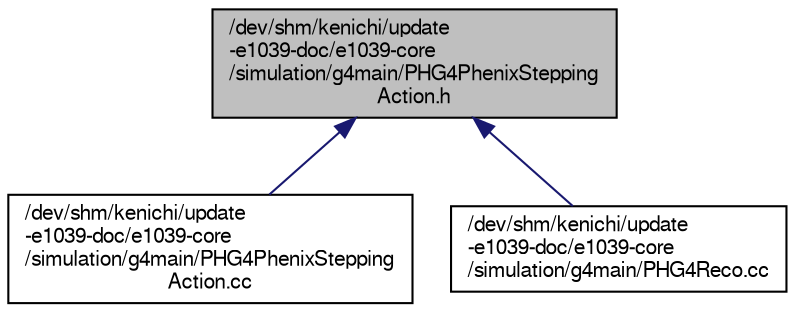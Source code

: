 digraph "/dev/shm/kenichi/update-e1039-doc/e1039-core/simulation/g4main/PHG4PhenixSteppingAction.h"
{
  bgcolor="transparent";
  edge [fontname="FreeSans",fontsize="10",labelfontname="FreeSans",labelfontsize="10"];
  node [fontname="FreeSans",fontsize="10",shape=record];
  Node1 [label="/dev/shm/kenichi/update\l-e1039-doc/e1039-core\l/simulation/g4main/PHG4PhenixStepping\lAction.h",height=0.2,width=0.4,color="black", fillcolor="grey75", style="filled" fontcolor="black"];
  Node1 -> Node2 [dir="back",color="midnightblue",fontsize="10",style="solid",fontname="FreeSans"];
  Node2 [label="/dev/shm/kenichi/update\l-e1039-doc/e1039-core\l/simulation/g4main/PHG4PhenixStepping\lAction.cc",height=0.2,width=0.4,color="black",URL="$d2/dd5/PHG4PhenixSteppingAction_8cc.html"];
  Node1 -> Node3 [dir="back",color="midnightblue",fontsize="10",style="solid",fontname="FreeSans"];
  Node3 [label="/dev/shm/kenichi/update\l-e1039-doc/e1039-core\l/simulation/g4main/PHG4Reco.cc",height=0.2,width=0.4,color="black",URL="$d2/dcb/PHG4Reco_8cc.html"];
}
